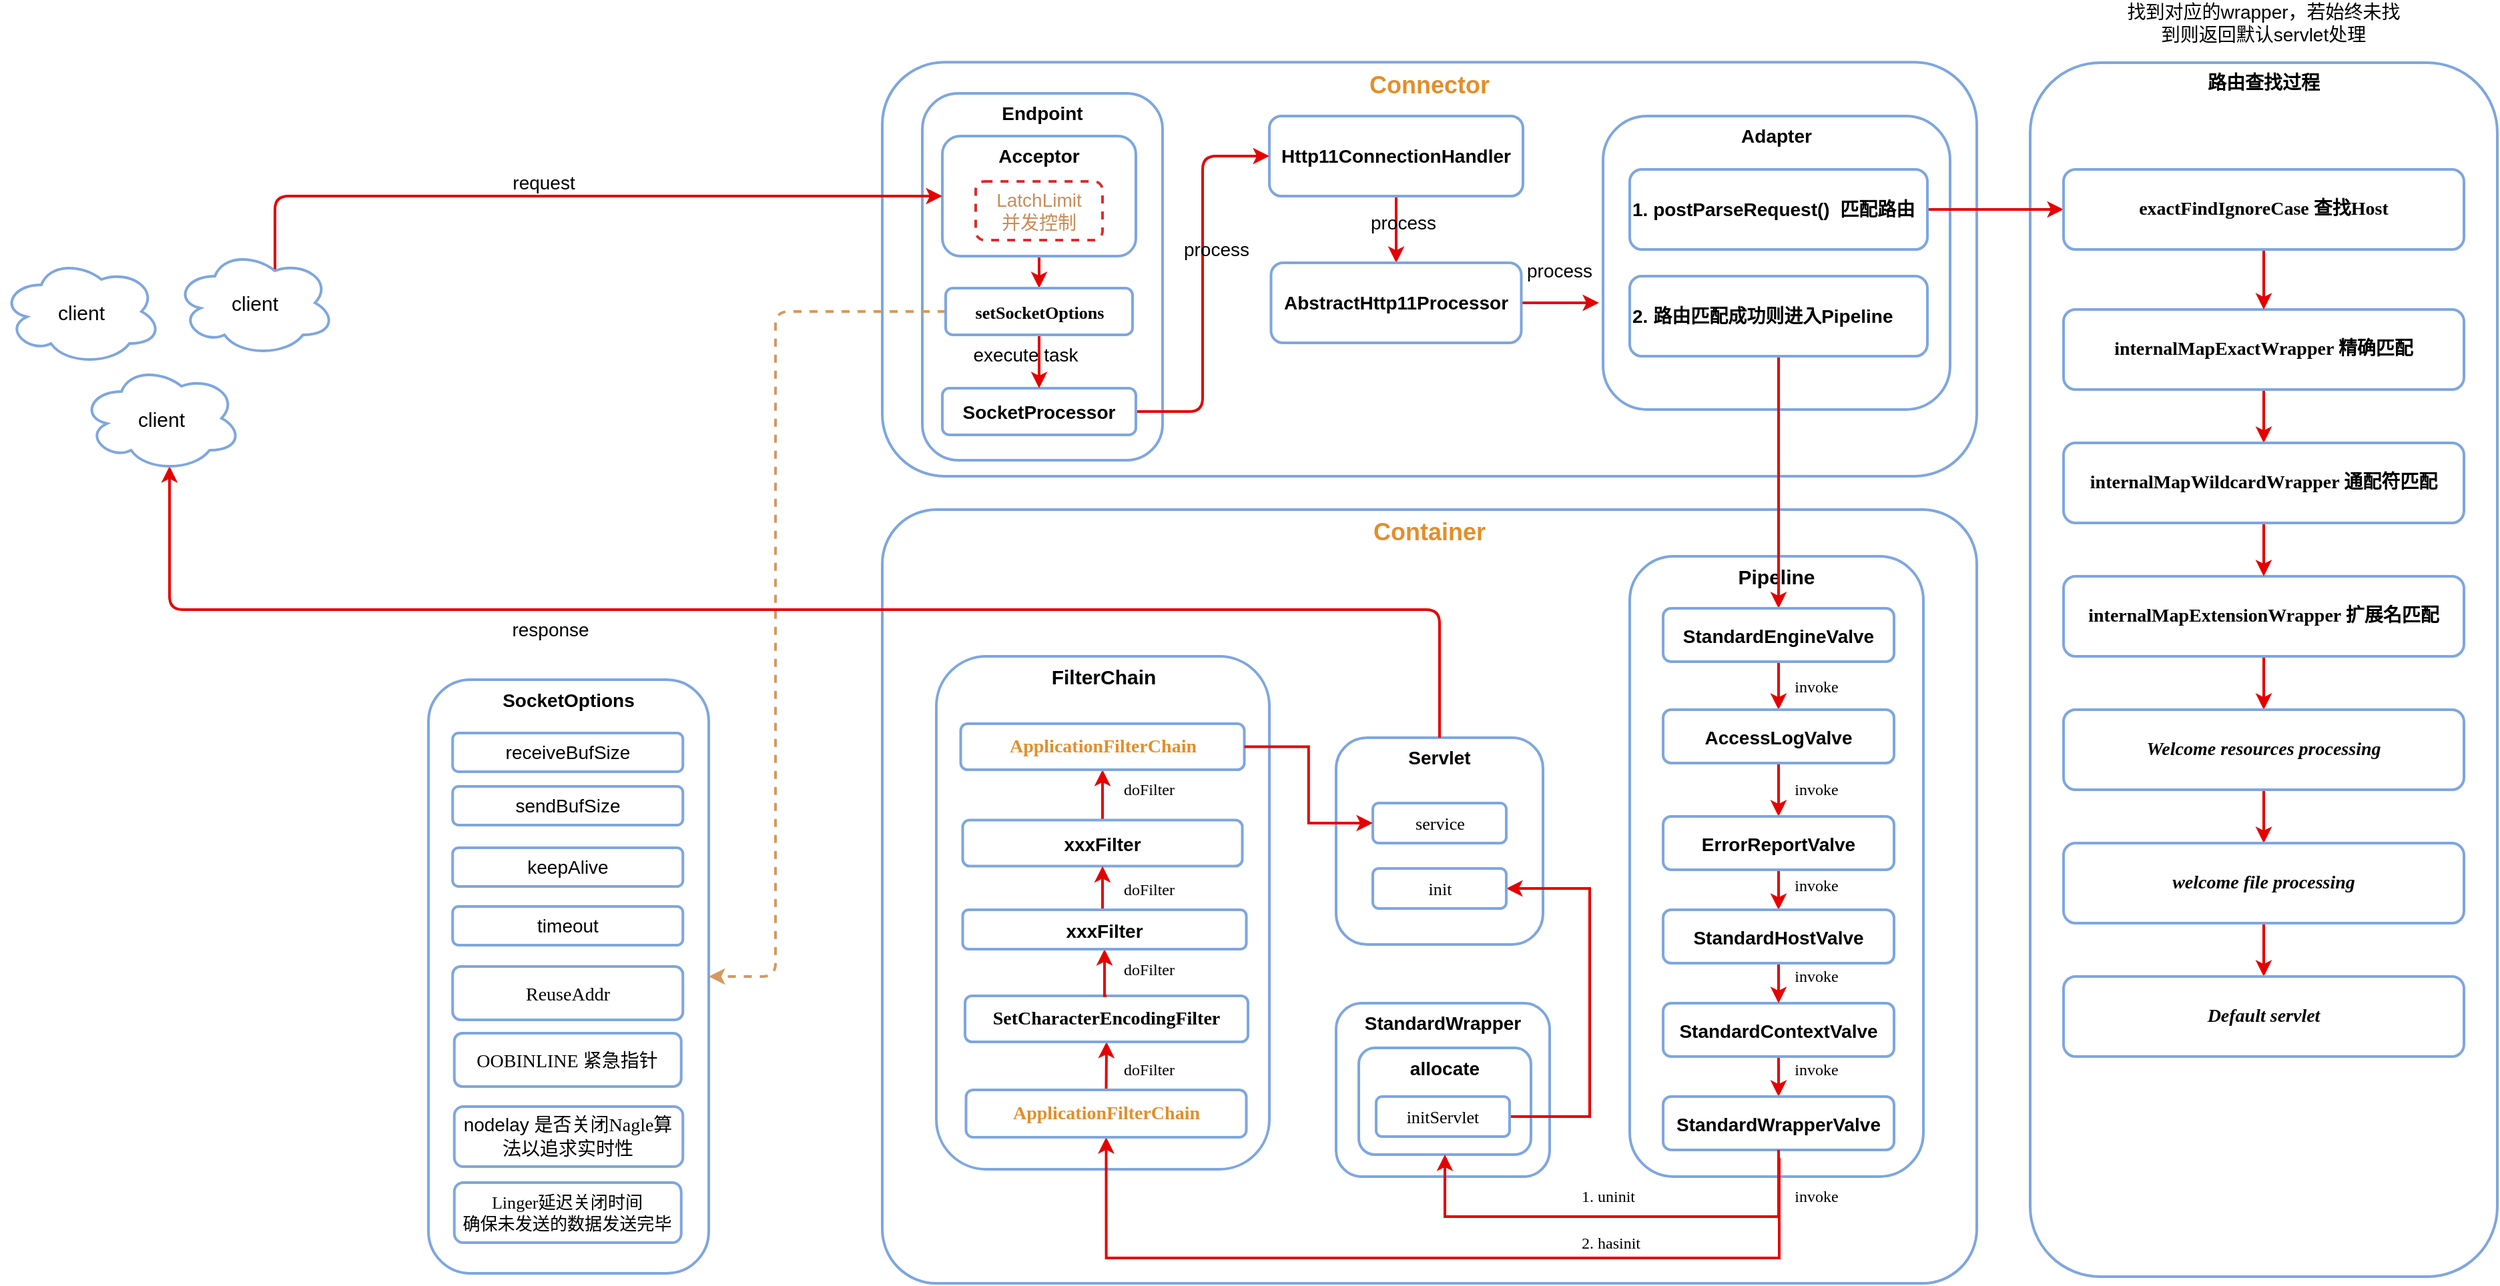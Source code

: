 <mxfile version="12.4.2" type="device" pages="1"><diagram id="N-flqd6zAsgR04MIKP5T" name="第 1 页"><mxGraphModel dx="2500" dy="967" grid="1" gridSize="10" guides="1" tooltips="1" connect="1" arrows="1" fold="1" page="1" pageScale="1" pageWidth="827" pageHeight="1169" math="0" shadow="0"><root><mxCell id="0"/><mxCell id="1" parent="0"/><mxCell id="amxY_VvmBLjutgW5X-v_-14" value="SocketOptions" style="rounded=1;whiteSpace=wrap;html=1;labelBackgroundColor=none;strokeColor=#7EA6E0;strokeWidth=2;fontSize=14;fontColor=#000000;fontStyle=1;verticalAlign=top;" vertex="1" parent="1"><mxGeometry x="-170" y="542.5" width="210" height="445" as="geometry"/></mxCell><mxCell id="iM2Z4wArbG5dAQqJh2Nb-73" value="Container" style="rounded=1;whiteSpace=wrap;html=1;labelBackgroundColor=none;strokeColor=#7EA6E0;strokeWidth=2;fillColor=#FFFFFF;fontSize=18;fontColor=#E38E2B;align=center;fontStyle=1;verticalAlign=top;arcSize=7;" parent="1" vertex="1"><mxGeometry x="170" y="415" width="820" height="580" as="geometry"/></mxCell><mxCell id="iM2Z4wArbG5dAQqJh2Nb-42" value="FilterChain" style="rounded=1;whiteSpace=wrap;html=1;glass=0;comic=0;strokeColor=#7EA6E0;strokeWidth=2;fontSize=15;align=center;fontStyle=1;verticalAlign=top;" parent="1" vertex="1"><mxGeometry x="210.5" y="525" width="249.5" height="384.5" as="geometry"/></mxCell><mxCell id="iM2Z4wArbG5dAQqJh2Nb-32" value="路由查找过程" style="rounded=1;whiteSpace=wrap;html=1;labelBackgroundColor=#FFFFFF;strokeColor=#7EA6E0;strokeWidth=2;fillColor=#FFFFFF;fontSize=14;fontColor=#000000;align=center;fontStyle=1;verticalAlign=top;" parent="1" vertex="1"><mxGeometry x="1030" y="80" width="350" height="910" as="geometry"/></mxCell><mxCell id="iM2Z4wArbG5dAQqJh2Nb-10" value="Pipeline" style="rounded=1;whiteSpace=wrap;html=1;glass=0;comic=0;strokeColor=#7EA6E0;strokeWidth=2;fontSize=15;align=center;fontStyle=1;verticalAlign=top;" parent="1" vertex="1"><mxGeometry x="730" y="450" width="220" height="465" as="geometry"/></mxCell><mxCell id="iM2Z4wArbG5dAQqJh2Nb-5" value="Connector" style="rounded=1;whiteSpace=wrap;html=1;fontStyle=1;align=center;verticalAlign=top;fontSize=18;strokeColor=#7EA6E0;strokeWidth=2;fontColor=#E38E2B;" parent="1" vertex="1"><mxGeometry x="170" y="79.63" width="820" height="310.37" as="geometry"/></mxCell><mxCell id="OENYirowQ8sD632CqK-a-1" value="Endpoint" style="rounded=1;whiteSpace=wrap;html=1;align=center;verticalAlign=top;fontStyle=1;fontSize=14;strokeColor=#7EA6E0;strokeWidth=2;" parent="1" vertex="1"><mxGeometry x="200" y="103" width="180" height="275" as="geometry"/></mxCell><mxCell id="amxY_VvmBLjutgW5X-v_-10" style="edgeStyle=orthogonalEdgeStyle;orthogonalLoop=1;jettySize=auto;html=1;exitX=0.5;exitY=1;exitDx=0;exitDy=0;entryX=0.5;entryY=0;entryDx=0;entryDy=0;strokeColor=#E60000;strokeWidth=2;fillColor=#cdeb8b;fontSize=14;fontColor=#000000;" edge="1" parent="1" source="OENYirowQ8sD632CqK-a-2" target="amxY_VvmBLjutgW5X-v_-9"><mxGeometry relative="1" as="geometry"/></mxCell><mxCell id="OENYirowQ8sD632CqK-a-2" value="Acceptor" style="rounded=1;whiteSpace=wrap;html=1;fontSize=14;align=center;verticalAlign=top;fontStyle=1;strokeColor=#7EA6E0;strokeWidth=2;" parent="1" vertex="1"><mxGeometry x="215" y="135" width="145" height="90" as="geometry"/></mxCell><mxCell id="OENYirowQ8sD632CqK-a-9" style="edgeStyle=orthogonalEdgeStyle;rounded=0;orthogonalLoop=1;jettySize=auto;html=1;exitX=0.5;exitY=1;exitDx=0;exitDy=0;fontSize=14;strokeColor=#E60000;strokeWidth=2;" parent="1" source="OENYirowQ8sD632CqK-a-3" target="OENYirowQ8sD632CqK-a-8" edge="1"><mxGeometry relative="1" as="geometry"/></mxCell><mxCell id="OENYirowQ8sD632CqK-a-3" value="Http11ConnectionHandler" style="rounded=1;whiteSpace=wrap;html=1;fontSize=14;align=center;strokeColor=#7EA6E0;strokeWidth=2;fontStyle=1" parent="1" vertex="1"><mxGeometry x="460" y="120" width="190" height="60" as="geometry"/></mxCell><mxCell id="amxY_VvmBLjutgW5X-v_-7" style="edgeStyle=orthogonalEdgeStyle;orthogonalLoop=1;jettySize=auto;html=1;exitX=1;exitY=0.5;exitDx=0;exitDy=0;entryX=0;entryY=0.5;entryDx=0;entryDy=0;strokeColor=#E60000;strokeWidth=2;fillColor=#cdeb8b;fontSize=15;" edge="1" parent="1" source="OENYirowQ8sD632CqK-a-4" target="OENYirowQ8sD632CqK-a-3"><mxGeometry relative="1" as="geometry"/></mxCell><mxCell id="OENYirowQ8sD632CqK-a-4" value="SocketProcessor" style="rounded=1;whiteSpace=wrap;html=1;fontSize=14;align=center;verticalAlign=middle;fontStyle=1;strokeColor=#7EA6E0;strokeWidth=2;" parent="1" vertex="1"><mxGeometry x="215" y="324" width="145" height="35" as="geometry"/></mxCell><mxCell id="iM2Z4wArbG5dAQqJh2Nb-4" style="edgeStyle=orthogonalEdgeStyle;rounded=0;orthogonalLoop=1;jettySize=auto;html=1;exitX=1;exitY=0.5;exitDx=0;exitDy=0;strokeColor=#E60000;strokeWidth=2;" parent="1" source="OENYirowQ8sD632CqK-a-8" edge="1"><mxGeometry relative="1" as="geometry"><mxPoint x="707" y="260" as="targetPoint"/><Array as="points"><mxPoint x="707" y="260"/></Array></mxGeometry></mxCell><mxCell id="OENYirowQ8sD632CqK-a-8" value="AbstractHttp11Processor" style="rounded=1;whiteSpace=wrap;html=1;fillColor=#FFFFFF;fontSize=14;align=center;strokeColor=#7EA6E0;strokeWidth=2;fontStyle=1" parent="1" vertex="1"><mxGeometry x="461.25" y="230" width="187.5" height="60" as="geometry"/></mxCell><mxCell id="OENYirowQ8sD632CqK-a-10" value="Adapter" style="rounded=1;whiteSpace=wrap;html=1;fillColor=#FFFFFF;fontSize=14;align=center;verticalAlign=top;fontStyle=1;glass=0;comic=0;strokeColor=#7EA6E0;strokeWidth=2;" parent="1" vertex="1"><mxGeometry x="710" y="120" width="260" height="220" as="geometry"/></mxCell><mxCell id="iM2Z4wArbG5dAQqJh2Nb-76" style="edgeStyle=orthogonalEdgeStyle;rounded=0;orthogonalLoop=1;jettySize=auto;html=1;exitX=1;exitY=0.5;exitDx=0;exitDy=0;entryX=0;entryY=0.5;entryDx=0;entryDy=0;strokeColor=#E60000;strokeWidth=2;fontSize=18;fontColor=#E38E2B;" parent="1" source="OENYirowQ8sD632CqK-a-12" target="iM2Z4wArbG5dAQqJh2Nb-74" edge="1"><mxGeometry relative="1" as="geometry"/></mxCell><mxCell id="OENYirowQ8sD632CqK-a-12" value="1.&amp;nbsp;postParseRequest()&amp;nbsp; 匹配路由" style="rounded=1;whiteSpace=wrap;html=1;fillColor=#FFFFFF;fontSize=14;align=left;strokeColor=#7EA6E0;strokeWidth=2;fontStyle=1" parent="1" vertex="1"><mxGeometry x="730" y="160" width="223" height="60" as="geometry"/></mxCell><mxCell id="iM2Z4wArbG5dAQqJh2Nb-24" style="edgeStyle=orthogonalEdgeStyle;rounded=0;orthogonalLoop=1;jettySize=auto;html=1;exitX=0.5;exitY=1;exitDx=0;exitDy=0;entryX=0.5;entryY=0;entryDx=0;entryDy=0;strokeColor=#E60000;strokeWidth=2;fontSize=15;fontColor=#000000;" parent="1" source="OENYirowQ8sD632CqK-a-13" target="iM2Z4wArbG5dAQqJh2Nb-11" edge="1"><mxGeometry relative="1" as="geometry"/></mxCell><mxCell id="OENYirowQ8sD632CqK-a-13" value="2. 路由匹配成功则进入Pipeline" style="rounded=1;whiteSpace=wrap;html=1;fillColor=#FFFFFF;fontSize=14;align=left;strokeColor=#7EA6E0;strokeWidth=2;fontStyle=1" parent="1" vertex="1"><mxGeometry x="730" y="240" width="223" height="60" as="geometry"/></mxCell><mxCell id="OENYirowQ8sD632CqK-a-15" value="process" style="text;html=1;align=center;verticalAlign=middle;resizable=0;points=[];autosize=1;fontSize=14;strokeColor=none;" parent="1" vertex="1"><mxGeometry x="390" y="210" width="60" height="20" as="geometry"/></mxCell><mxCell id="OENYirowQ8sD632CqK-a-16" value="process" style="text;html=1;align=center;verticalAlign=middle;resizable=0;points=[];autosize=1;fontSize=14;strokeColor=none;" parent="1" vertex="1"><mxGeometry x="530" y="190" width="60" height="20" as="geometry"/></mxCell><mxCell id="OENYirowQ8sD632CqK-a-17" value="process" style="text;html=1;fontSize=14;strokeColor=none;" parent="1" vertex="1"><mxGeometry x="651" y="221" width="70" height="30" as="geometry"/></mxCell><mxCell id="iM2Z4wArbG5dAQqJh2Nb-6" value="" style="endArrow=classic;html=1;fontSize=15;entryX=0;entryY=0.5;entryDx=0;entryDy=0;strokeColor=#E60000;strokeWidth=2;fillColor=#cdeb8b;exitX=0.625;exitY=0.2;exitDx=0;exitDy=0;exitPerimeter=0;edgeStyle=orthogonalEdgeStyle;" parent="1" target="OENYirowQ8sD632CqK-a-2" edge="1" source="amxY_VvmBLjutgW5X-v_-43"><mxGeometry width="50" height="50" relative="1" as="geometry"><mxPoint x="50" y="180" as="sourcePoint"/><mxPoint x="110" y="180" as="targetPoint"/><Array as="points"><mxPoint x="-285" y="180"/></Array></mxGeometry></mxCell><mxCell id="iM2Z4wArbG5dAQqJh2Nb-7" value="request" style="text;html=1;align=center;verticalAlign=middle;resizable=0;points=[];autosize=1;fontSize=14;strokeColor=none;" parent="1" vertex="1"><mxGeometry x="-114.5" y="160" width="60" height="20" as="geometry"/></mxCell><mxCell id="iM2Z4wArbG5dAQqJh2Nb-18" style="edgeStyle=orthogonalEdgeStyle;rounded=0;orthogonalLoop=1;jettySize=auto;html=1;exitX=0.5;exitY=1;exitDx=0;exitDy=0;entryX=0.5;entryY=0;entryDx=0;entryDy=0;strokeColor=#E60000;strokeWidth=2;fontSize=15;fontColor=#000000;" parent="1" source="iM2Z4wArbG5dAQqJh2Nb-11" target="iM2Z4wArbG5dAQqJh2Nb-12" edge="1"><mxGeometry relative="1" as="geometry"/></mxCell><mxCell id="iM2Z4wArbG5dAQqJh2Nb-11" value="&lt;span style=&quot;font-size: 14px; font-weight: 700; text-align: left; white-space: normal;&quot;&gt;StandardEngineValve&lt;/span&gt;" style="rounded=1;whiteSpace=wrap;html=1;glass=0;comic=0;strokeColor=#7EA6E0;strokeWidth=2;fontSize=15;align=center;labelBackgroundColor=#ffffff;fontColor=#000000;" parent="1" vertex="1"><mxGeometry x="755" y="489" width="173" height="40" as="geometry"/></mxCell><mxCell id="iM2Z4wArbG5dAQqJh2Nb-19" style="edgeStyle=orthogonalEdgeStyle;rounded=0;orthogonalLoop=1;jettySize=auto;html=1;exitX=0.5;exitY=1;exitDx=0;exitDy=0;entryX=0.5;entryY=0;entryDx=0;entryDy=0;strokeColor=#E60000;strokeWidth=2;fontSize=15;fontColor=#000000;" parent="1" source="iM2Z4wArbG5dAQqJh2Nb-12" target="iM2Z4wArbG5dAQqJh2Nb-15" edge="1"><mxGeometry relative="1" as="geometry"/></mxCell><mxCell id="iM2Z4wArbG5dAQqJh2Nb-12" value="&lt;span style=&quot;font-size: 14px; font-weight: 700; text-align: left;&quot;&gt;AccessLogValve&lt;/span&gt;" style="rounded=1;whiteSpace=wrap;html=1;glass=0;comic=0;strokeColor=#7EA6E0;strokeWidth=2;fontSize=15;align=center;labelBackgroundColor=#FFFFFF;" parent="1" vertex="1"><mxGeometry x="755" y="565" width="173" height="40" as="geometry"/></mxCell><mxCell id="iM2Z4wArbG5dAQqJh2Nb-22" style="edgeStyle=orthogonalEdgeStyle;rounded=0;orthogonalLoop=1;jettySize=auto;html=1;exitX=0.5;exitY=1;exitDx=0;exitDy=0;entryX=0.5;entryY=0;entryDx=0;entryDy=0;strokeColor=#E60000;strokeWidth=2;fontSize=15;fontColor=#000000;" parent="1" source="iM2Z4wArbG5dAQqJh2Nb-13" target="iM2Z4wArbG5dAQqJh2Nb-14" edge="1"><mxGeometry relative="1" as="geometry"/></mxCell><mxCell id="iM2Z4wArbG5dAQqJh2Nb-13" value="&lt;span style=&quot;font-size: 14px ; font-weight: 700 ; text-align: left ; white-space: normal&quot;&gt;StandardContextValve&lt;/span&gt;" style="rounded=1;whiteSpace=wrap;html=1;glass=0;comic=0;strokeColor=#7EA6E0;strokeWidth=2;fontSize=15;align=center;labelBackgroundColor=#ffffff;" parent="1" vertex="1"><mxGeometry x="755" y="785" width="173" height="40" as="geometry"/></mxCell><mxCell id="amxY_VvmBLjutgW5X-v_-44" style="edgeStyle=orthogonalEdgeStyle;rounded=0;orthogonalLoop=1;jettySize=auto;html=1;exitX=0.5;exitY=1;exitDx=0;exitDy=0;entryX=0.5;entryY=1;entryDx=0;entryDy=0;strokeColor=#E60000;strokeWidth=2;fontSize=15;" edge="1" parent="1" target="iM2Z4wArbG5dAQqJh2Nb-49"><mxGeometry relative="1" as="geometry"><mxPoint x="842" y="901" as="sourcePoint"/><mxPoint x="338" y="892" as="targetPoint"/><Array as="points"><mxPoint x="842" y="976"/><mxPoint x="338" y="976"/></Array></mxGeometry></mxCell><mxCell id="iM2Z4wArbG5dAQqJh2Nb-14" value="&lt;span style=&quot;font-size: 14px ; font-weight: 700 ; text-align: left ; white-space: normal&quot;&gt;StandardWrapperValve&lt;/span&gt;" style="rounded=1;whiteSpace=wrap;html=1;glass=0;comic=0;strokeColor=#7EA6E0;strokeWidth=2;fontSize=15;align=center;labelBackgroundColor=#ffffff;" parent="1" vertex="1"><mxGeometry x="755" y="855" width="173" height="40" as="geometry"/></mxCell><mxCell id="iM2Z4wArbG5dAQqJh2Nb-20" style="edgeStyle=orthogonalEdgeStyle;rounded=0;orthogonalLoop=1;jettySize=auto;html=1;exitX=0.5;exitY=1;exitDx=0;exitDy=0;entryX=0.5;entryY=0;entryDx=0;entryDy=0;strokeColor=#E60000;strokeWidth=2;fontSize=15;fontColor=#000000;" parent="1" source="iM2Z4wArbG5dAQqJh2Nb-15" target="iM2Z4wArbG5dAQqJh2Nb-16" edge="1"><mxGeometry relative="1" as="geometry"/></mxCell><mxCell id="iM2Z4wArbG5dAQqJh2Nb-15" value="&lt;span style=&quot;font-size: 14px; font-weight: 700; text-align: left;&quot;&gt;ErrorReportValve&lt;/span&gt;" style="rounded=1;whiteSpace=wrap;html=1;glass=0;comic=0;strokeColor=#7EA6E0;strokeWidth=2;fontSize=15;align=center;labelBackgroundColor=#FFFFFF;" parent="1" vertex="1"><mxGeometry x="755" y="645" width="173" height="40" as="geometry"/></mxCell><mxCell id="iM2Z4wArbG5dAQqJh2Nb-21" style="edgeStyle=orthogonalEdgeStyle;rounded=0;orthogonalLoop=1;jettySize=auto;html=1;exitX=0.5;exitY=1;exitDx=0;exitDy=0;entryX=0.5;entryY=0;entryDx=0;entryDy=0;strokeColor=#E60000;strokeWidth=2;fontSize=15;fontColor=#000000;" parent="1" source="iM2Z4wArbG5dAQqJh2Nb-16" target="iM2Z4wArbG5dAQqJh2Nb-13" edge="1"><mxGeometry relative="1" as="geometry"/></mxCell><mxCell id="iM2Z4wArbG5dAQqJh2Nb-16" value="&lt;span style=&quot;font-size: 14px; font-weight: 700; text-align: left;&quot;&gt;StandardHostValve&lt;/span&gt;" style="rounded=1;whiteSpace=wrap;html=1;glass=0;comic=0;strokeColor=#7EA6E0;strokeWidth=2;fontSize=15;align=center;labelBackgroundColor=#FFFFFF;" parent="1" vertex="1"><mxGeometry x="755" y="715" width="173" height="40" as="geometry"/></mxCell><mxCell id="iM2Z4wArbG5dAQqJh2Nb-33" style="edgeStyle=orthogonalEdgeStyle;rounded=0;orthogonalLoop=1;jettySize=auto;html=1;exitX=0.5;exitY=1;exitDx=0;exitDy=0;entryX=0.5;entryY=0;entryDx=0;entryDy=0;strokeColor=#E60000;strokeWidth=2;fontSize=14;fontColor=#000000;" parent="1" source="iM2Z4wArbG5dAQqJh2Nb-26" target="iM2Z4wArbG5dAQqJh2Nb-28" edge="1"><mxGeometry relative="1" as="geometry"/></mxCell><mxCell id="iM2Z4wArbG5dAQqJh2Nb-26" value="&lt;pre style=&quot;font-family: &amp;#34;consolas&amp;#34; ; font-size: 14px&quot;&gt;&lt;span style=&quot;font-size: 14px&quot;&gt;internalMapExactWrapper &lt;/span&gt;精确匹配&lt;/pre&gt;" style="rounded=1;whiteSpace=wrap;html=1;glass=0;comic=0;labelBackgroundColor=#FFFFFF;strokeColor=#7EA6E0;strokeWidth=2;fontSize=14;fontColor=#000000;align=center;fontStyle=1" parent="1" vertex="1"><mxGeometry x="1055" y="265" width="300" height="60" as="geometry"/></mxCell><mxCell id="iM2Z4wArbG5dAQqJh2Nb-36" style="edgeStyle=orthogonalEdgeStyle;rounded=0;orthogonalLoop=1;jettySize=auto;html=1;exitX=0.5;exitY=1;exitDx=0;exitDy=0;entryX=0.5;entryY=0;entryDx=0;entryDy=0;strokeColor=#E60000;strokeWidth=2;fontSize=14;fontColor=#000000;" parent="1" source="iM2Z4wArbG5dAQqJh2Nb-27" target="iM2Z4wArbG5dAQqJh2Nb-29" edge="1"><mxGeometry relative="1" as="geometry"/></mxCell><mxCell id="iM2Z4wArbG5dAQqJh2Nb-27" value="&lt;pre style=&quot;font-family: &amp;quot;consolas&amp;quot; ; font-size: 14px&quot;&gt;&lt;pre style=&quot;font-family: &amp;quot;consolas&amp;quot; ; font-size: 14px&quot;&gt;&lt;span style=&quot;font-size: 14px&quot;&gt;internalMapExtensionWrapper 扩展名匹配&lt;/span&gt;&lt;/pre&gt;&lt;/pre&gt;" style="rounded=1;whiteSpace=wrap;html=1;glass=0;comic=0;labelBackgroundColor=#FFFFFF;strokeColor=#7EA6E0;strokeWidth=2;fontSize=14;fontColor=#000000;align=center;fontStyle=1" parent="1" vertex="1"><mxGeometry x="1055" y="465" width="300" height="60" as="geometry"/></mxCell><mxCell id="iM2Z4wArbG5dAQqJh2Nb-35" style="edgeStyle=orthogonalEdgeStyle;rounded=0;orthogonalLoop=1;jettySize=auto;html=1;exitX=0.5;exitY=1;exitDx=0;exitDy=0;entryX=0.5;entryY=0;entryDx=0;entryDy=0;strokeColor=#E60000;strokeWidth=2;fontSize=14;fontColor=#000000;" parent="1" source="iM2Z4wArbG5dAQqJh2Nb-28" target="iM2Z4wArbG5dAQqJh2Nb-27" edge="1"><mxGeometry relative="1" as="geometry"/></mxCell><mxCell id="iM2Z4wArbG5dAQqJh2Nb-28" value="&lt;pre style=&quot;font-family: &amp;#34;consolas&amp;#34; ; font-size: 14px&quot;&gt;&lt;pre style=&quot;font-family: &amp;#34;consolas&amp;#34; ; font-size: 14px&quot;&gt;&lt;span style=&quot;font-size: 14px&quot;&gt;internalMapWildcardWrapper 通配符匹配&lt;/span&gt;&lt;/pre&gt;&lt;/pre&gt;" style="rounded=1;whiteSpace=wrap;html=1;glass=0;comic=0;labelBackgroundColor=#FFFFFF;strokeColor=#7EA6E0;strokeWidth=2;fontSize=14;fontColor=#000000;align=center;fontStyle=1" parent="1" vertex="1"><mxGeometry x="1055" y="365" width="300" height="60" as="geometry"/></mxCell><mxCell id="iM2Z4wArbG5dAQqJh2Nb-38" style="edgeStyle=orthogonalEdgeStyle;rounded=0;orthogonalLoop=1;jettySize=auto;html=1;exitX=0.5;exitY=1;exitDx=0;exitDy=0;entryX=0.5;entryY=0;entryDx=0;entryDy=0;strokeColor=#E60000;strokeWidth=2;fontSize=14;fontColor=#000000;" parent="1" source="iM2Z4wArbG5dAQqJh2Nb-29" target="iM2Z4wArbG5dAQqJh2Nb-30" edge="1"><mxGeometry relative="1" as="geometry"/></mxCell><mxCell id="iM2Z4wArbG5dAQqJh2Nb-29" value="&lt;pre style=&quot;font-family: consolas; font-size: 14px;&quot;&gt;&lt;pre style=&quot;font-family: consolas; font-size: 14px;&quot;&gt;&lt;pre style=&quot;font-family: consolas; font-size: 14px;&quot;&gt;&lt;span style=&quot;font-style: italic; font-size: 14px;&quot;&gt;Welcome resources processing&lt;/span&gt;&lt;/pre&gt;&lt;/pre&gt;&lt;/pre&gt;" style="rounded=1;whiteSpace=wrap;html=1;glass=0;comic=0;labelBackgroundColor=#FFFFFF;strokeColor=#7EA6E0;strokeWidth=2;fontSize=14;fontColor=#000000;align=center;fontStyle=1" parent="1" vertex="1"><mxGeometry x="1055" y="565" width="300" height="60" as="geometry"/></mxCell><mxCell id="iM2Z4wArbG5dAQqJh2Nb-39" style="edgeStyle=orthogonalEdgeStyle;rounded=0;orthogonalLoop=1;jettySize=auto;html=1;exitX=0.5;exitY=1;exitDx=0;exitDy=0;entryX=0.5;entryY=0;entryDx=0;entryDy=0;strokeColor=#E60000;strokeWidth=2;fontSize=14;fontColor=#000000;" parent="1" source="iM2Z4wArbG5dAQqJh2Nb-30" target="iM2Z4wArbG5dAQqJh2Nb-31" edge="1"><mxGeometry relative="1" as="geometry"/></mxCell><mxCell id="iM2Z4wArbG5dAQqJh2Nb-30" value="&lt;pre style=&quot;font-family: consolas; font-size: 14px;&quot;&gt;&lt;pre style=&quot;font-family: consolas; font-size: 14px;&quot;&gt;&lt;pre style=&quot;font-family: consolas; font-size: 14px;&quot;&gt;&lt;span style=&quot;font-style: italic; font-size: 14px;&quot;&gt;welcome file processing&lt;/span&gt;&lt;/pre&gt;&lt;/pre&gt;&lt;/pre&gt;" style="rounded=1;whiteSpace=wrap;html=1;glass=0;comic=0;labelBackgroundColor=#FFFFFF;strokeColor=#7EA6E0;strokeWidth=2;fontSize=14;fontColor=#000000;align=center;fontStyle=1" parent="1" vertex="1"><mxGeometry x="1055" y="665" width="300" height="60" as="geometry"/></mxCell><mxCell id="iM2Z4wArbG5dAQqJh2Nb-31" value="&lt;pre style=&quot;font-family: consolas; font-size: 14px;&quot;&gt;&lt;pre style=&quot;font-family: consolas; font-size: 14px;&quot;&gt;&lt;pre style=&quot;font-family: consolas; font-size: 14px;&quot;&gt;&lt;pre style=&quot;font-family: consolas; font-size: 14px;&quot;&gt;&lt;span style=&quot;font-style: italic; font-size: 14px;&quot;&gt;Default servlet&lt;/span&gt;&lt;/pre&gt;&lt;/pre&gt;&lt;/pre&gt;&lt;/pre&gt;" style="rounded=1;whiteSpace=wrap;html=1;glass=0;comic=0;labelBackgroundColor=#FFFFFF;strokeColor=#7EA6E0;strokeWidth=2;fontSize=14;fontColor=#000000;align=center;fontStyle=1" parent="1" vertex="1"><mxGeometry x="1055" y="765" width="300" height="60" as="geometry"/></mxCell><mxCell id="iM2Z4wArbG5dAQqJh2Nb-41" value="找到对应的wrapper，若始终未找到则返回默认servlet处理" style="text;html=1;strokeColor=none;fillColor=none;align=center;verticalAlign=middle;whiteSpace=wrap;rounded=0;labelBackgroundColor=#FFFFFF;fontSize=14;fontColor=#000000;" parent="1" vertex="1"><mxGeometry x="1100" y="40" width="210" height="20" as="geometry"/></mxCell><mxCell id="iM2Z4wArbG5dAQqJh2Nb-43" style="edgeStyle=orthogonalEdgeStyle;rounded=0;orthogonalLoop=1;jettySize=auto;html=1;exitX=0.5;exitY=0;exitDx=0;exitDy=0;entryX=0.5;entryY=1;entryDx=0;entryDy=0;strokeColor=#E60000;strokeWidth=2;fontSize=15;fontColor=#000000;" parent="1" source="iM2Z4wArbG5dAQqJh2Nb-46" target="iM2Z4wArbG5dAQqJh2Nb-44" edge="1"><mxGeometry relative="1" as="geometry"/></mxCell><mxCell id="iM2Z4wArbG5dAQqJh2Nb-44" value="&lt;pre style=&quot;font-family: consolas; font-size: 14px;&quot;&gt;&lt;span style=&quot;font-size: 14px;&quot;&gt;ApplicationFilterChain&lt;/span&gt;&lt;/pre&gt;" style="rounded=1;whiteSpace=wrap;html=1;glass=0;comic=0;strokeColor=#7EA6E0;strokeWidth=2;fontSize=14;align=center;labelBackgroundColor=none;fontColor=#E38E2B;fontStyle=1" parent="1" vertex="1"><mxGeometry x="228.75" y="575.5" width="212.5" height="34.5" as="geometry"/></mxCell><mxCell id="iM2Z4wArbG5dAQqJh2Nb-46" value="&lt;span style=&quot;font-size: 14px ; font-weight: 700 ; text-align: left&quot;&gt;xxxFilter&lt;/span&gt;" style="rounded=1;whiteSpace=wrap;html=1;glass=0;comic=0;strokeColor=#7EA6E0;strokeWidth=2;fontSize=15;align=center;labelBackgroundColor=#FFFFFF;" parent="1" vertex="1"><mxGeometry x="230.25" y="647.75" width="209.5" height="34.5" as="geometry"/></mxCell><mxCell id="iM2Z4wArbG5dAQqJh2Nb-47" style="edgeStyle=orthogonalEdgeStyle;rounded=0;orthogonalLoop=1;jettySize=auto;html=1;exitX=0.5;exitY=0;exitDx=0;exitDy=0;entryX=0.5;entryY=1;entryDx=0;entryDy=0;strokeColor=#E60000;strokeWidth=2;fontSize=15;fontColor=#000000;" parent="1" source="iM2Z4wArbG5dAQqJh2Nb-49" target="iM2Z4wArbG5dAQqJh2Nb-48" edge="1"><mxGeometry relative="1" as="geometry"/></mxCell><mxCell id="iM2Z4wArbG5dAQqJh2Nb-48" value="&lt;pre style=&quot;font-family: consolas; font-size: 14px;&quot;&gt;&lt;span style=&quot;font-size: 14px;&quot;&gt;SetCharacterEncodingFilter&lt;/span&gt;&lt;/pre&gt;" style="rounded=1;whiteSpace=wrap;html=1;glass=0;comic=0;strokeColor=#7EA6E0;strokeWidth=2;fontSize=14;align=center;labelBackgroundColor=none;fontColor=#000000;fontStyle=1" parent="1" vertex="1"><mxGeometry x="232" y="779.5" width="212" height="34.5" as="geometry"/></mxCell><mxCell id="iM2Z4wArbG5dAQqJh2Nb-49" value="&lt;pre style=&quot;font-family: consolas; font-size: 14px;&quot;&gt;&lt;span style=&quot;font-size: 14px;&quot;&gt;ApplicationFilterChain&lt;/span&gt;&lt;/pre&gt;" style="rounded=1;whiteSpace=wrap;html=1;glass=0;comic=0;strokeColor=#7EA6E0;strokeWidth=2;fontSize=14;align=center;labelBackgroundColor=none;fontColor=#E38E2B;fontStyle=1" parent="1" vertex="1"><mxGeometry x="232.75" y="850" width="210" height="35.5" as="geometry"/></mxCell><mxCell id="iM2Z4wArbG5dAQqJh2Nb-52" style="edgeStyle=orthogonalEdgeStyle;rounded=0;orthogonalLoop=1;jettySize=auto;html=1;exitX=0.5;exitY=0;exitDx=0;exitDy=0;entryX=0.5;entryY=1;entryDx=0;entryDy=0;strokeColor=#E60000;strokeWidth=2;fontSize=15;fontColor=#000000;" parent="1" source="iM2Z4wArbG5dAQqJh2Nb-48" target="iM2Z4wArbG5dAQqJh2Nb-53" edge="1"><mxGeometry relative="1" as="geometry"/></mxCell><mxCell id="iM2Z4wArbG5dAQqJh2Nb-57" style="edgeStyle=orthogonalEdgeStyle;rounded=0;orthogonalLoop=1;jettySize=auto;html=1;exitX=0.5;exitY=0;exitDx=0;exitDy=0;entryX=0.5;entryY=1;entryDx=0;entryDy=0;strokeColor=#E60000;strokeWidth=2;fontSize=14;fontColor=#000000;" parent="1" source="iM2Z4wArbG5dAQqJh2Nb-53" target="iM2Z4wArbG5dAQqJh2Nb-46" edge="1"><mxGeometry relative="1" as="geometry"/></mxCell><mxCell id="iM2Z4wArbG5dAQqJh2Nb-53" value="&lt;span style=&quot;font-size: 14px ; font-weight: 700 ; text-align: left&quot;&gt;xxxFilter&lt;/span&gt;" style="rounded=1;whiteSpace=wrap;html=1;glass=0;comic=0;strokeColor=#7EA6E0;strokeWidth=2;fontSize=15;align=center;labelBackgroundColor=#FFFFFF;" parent="1" vertex="1"><mxGeometry x="230.25" y="715" width="212.5" height="29.5" as="geometry"/></mxCell><mxCell id="iM2Z4wArbG5dAQqJh2Nb-54" value="&lt;pre style=&quot;font-family: consolas; font-size: 9pt;&quot;&gt;&lt;span style=&quot;&quot;&gt;doFilter&lt;/span&gt;&lt;/pre&gt;" style="text;html=1;strokeColor=none;fillColor=none;align=center;verticalAlign=middle;whiteSpace=wrap;rounded=0;labelBackgroundColor=none;fontSize=14;fontColor=#000000;" parent="1" vertex="1"><mxGeometry x="350" y="750" width="40" height="20" as="geometry"/></mxCell><mxCell id="iM2Z4wArbG5dAQqJh2Nb-59" value="&lt;pre style=&quot;font-family: consolas; font-size: 9pt;&quot;&gt;&lt;span style=&quot;&quot;&gt;doFilter&lt;/span&gt;&lt;/pre&gt;" style="text;html=1;strokeColor=none;fillColor=none;align=center;verticalAlign=middle;whiteSpace=wrap;rounded=0;labelBackgroundColor=none;fontSize=14;fontColor=#000000;" parent="1" vertex="1"><mxGeometry x="350" y="825" width="40" height="20" as="geometry"/></mxCell><mxCell id="iM2Z4wArbG5dAQqJh2Nb-60" value="&lt;pre style=&quot;font-family: consolas; font-size: 9pt;&quot;&gt;&lt;span style=&quot;&quot;&gt;doFilter&lt;/span&gt;&lt;/pre&gt;" style="text;html=1;strokeColor=none;fillColor=none;align=center;verticalAlign=middle;whiteSpace=wrap;rounded=0;labelBackgroundColor=none;fontSize=14;fontColor=#000000;" parent="1" vertex="1"><mxGeometry x="349.5" y="690" width="40" height="20" as="geometry"/></mxCell><mxCell id="iM2Z4wArbG5dAQqJh2Nb-61" value="&lt;pre style=&quot;font-family: consolas; font-size: 9pt;&quot;&gt;&lt;span style=&quot;&quot;&gt;doFilter&lt;/span&gt;&lt;/pre&gt;" style="text;html=1;strokeColor=none;fillColor=none;align=center;verticalAlign=middle;whiteSpace=wrap;rounded=0;labelBackgroundColor=none;fontSize=14;fontColor=#000000;" parent="1" vertex="1"><mxGeometry x="349.5" y="615" width="40" height="20" as="geometry"/></mxCell><mxCell id="iM2Z4wArbG5dAQqJh2Nb-62" value="&lt;pre style=&quot;font-family: &amp;#34;consolas&amp;#34; ; font-size: 9pt&quot;&gt;&lt;span&gt;invoke&lt;/span&gt;&lt;/pre&gt;" style="text;html=1;strokeColor=none;fillColor=none;align=center;verticalAlign=middle;whiteSpace=wrap;rounded=0;labelBackgroundColor=none;fontSize=14;fontColor=#000000;" parent="1" vertex="1"><mxGeometry x="850" y="538" width="40" height="20" as="geometry"/></mxCell><mxCell id="iM2Z4wArbG5dAQqJh2Nb-63" value="&lt;pre style=&quot;font-family: &amp;#34;consolas&amp;#34; ; font-size: 9pt&quot;&gt;&lt;span&gt;invoke&lt;/span&gt;&lt;/pre&gt;" style="text;html=1;strokeColor=none;fillColor=none;align=center;verticalAlign=middle;whiteSpace=wrap;rounded=0;labelBackgroundColor=none;fontSize=14;fontColor=#000000;" parent="1" vertex="1"><mxGeometry x="850" y="615" width="40" height="20" as="geometry"/></mxCell><mxCell id="iM2Z4wArbG5dAQqJh2Nb-64" value="&lt;pre style=&quot;font-family: &amp;#34;consolas&amp;#34; ; font-size: 9pt&quot;&gt;&lt;span&gt;invoke&lt;/span&gt;&lt;/pre&gt;" style="text;html=1;strokeColor=none;fillColor=none;align=center;verticalAlign=middle;whiteSpace=wrap;rounded=0;labelBackgroundColor=none;fontSize=14;fontColor=#000000;" parent="1" vertex="1"><mxGeometry x="850" y="687" width="40" height="20" as="geometry"/></mxCell><mxCell id="iM2Z4wArbG5dAQqJh2Nb-65" value="&lt;pre style=&quot;font-family: &amp;#34;consolas&amp;#34; ; font-size: 9pt&quot;&gt;&lt;span&gt;invoke&lt;/span&gt;&lt;/pre&gt;" style="text;html=1;strokeColor=none;fillColor=none;align=center;verticalAlign=middle;whiteSpace=wrap;rounded=0;labelBackgroundColor=none;fontSize=14;fontColor=#000000;" parent="1" vertex="1"><mxGeometry x="850" y="755" width="40" height="20" as="geometry"/></mxCell><mxCell id="iM2Z4wArbG5dAQqJh2Nb-66" value="&lt;pre style=&quot;font-family: &amp;#34;consolas&amp;#34; ; font-size: 9pt&quot;&gt;&lt;span&gt;invoke&lt;/span&gt;&lt;/pre&gt;" style="text;html=1;strokeColor=none;fillColor=none;align=center;verticalAlign=middle;whiteSpace=wrap;rounded=0;labelBackgroundColor=none;fontSize=14;fontColor=#000000;" parent="1" vertex="1"><mxGeometry x="850" y="825" width="40" height="20" as="geometry"/></mxCell><mxCell id="iM2Z4wArbG5dAQqJh2Nb-67" value="Servlet" style="rounded=1;whiteSpace=wrap;html=1;labelBackgroundColor=none;strokeColor=#7EA6E0;strokeWidth=2;fillColor=#FFFFFF;fontSize=14;fontColor=#000000;align=center;fontStyle=1;verticalAlign=top;" parent="1" vertex="1"><mxGeometry x="510" y="586" width="155" height="155" as="geometry"/></mxCell><mxCell id="iM2Z4wArbG5dAQqJh2Nb-71" value="response" style="text;html=1;align=center;verticalAlign=middle;resizable=0;points=[];autosize=1;fontSize=14;strokeColor=none;" parent="1" vertex="1"><mxGeometry x="-114.5" y="494.5" width="70" height="20" as="geometry"/></mxCell><mxCell id="iM2Z4wArbG5dAQqJh2Nb-75" style="edgeStyle=orthogonalEdgeStyle;rounded=0;orthogonalLoop=1;jettySize=auto;html=1;exitX=0.5;exitY=1;exitDx=0;exitDy=0;entryX=0.5;entryY=0;entryDx=0;entryDy=0;strokeColor=#E60000;strokeWidth=2;fontSize=18;fontColor=#E38E2B;" parent="1" source="iM2Z4wArbG5dAQqJh2Nb-74" target="iM2Z4wArbG5dAQqJh2Nb-26" edge="1"><mxGeometry relative="1" as="geometry"/></mxCell><mxCell id="iM2Z4wArbG5dAQqJh2Nb-74" value="&lt;pre style=&quot;font-family: &amp;#34;consolas&amp;#34; ; font-size: 14px&quot;&gt;exactFindIgnoreCase&lt;span style=&quot;font-size: 14px&quot;&gt; 查找Host&lt;/span&gt;&lt;/pre&gt;" style="rounded=1;whiteSpace=wrap;html=1;glass=0;comic=0;labelBackgroundColor=#FFFFFF;strokeColor=#7EA6E0;strokeWidth=2;fontSize=14;fontColor=#000000;align=center;fontStyle=1" parent="1" vertex="1"><mxGeometry x="1055" y="160" width="300" height="60" as="geometry"/></mxCell><mxCell id="iM2Z4wArbG5dAQqJh2Nb-8" value="execute task" style="text;html=1;align=center;verticalAlign=middle;resizable=0;points=[];autosize=1;fontSize=14;strokeColor=none;" parent="1" vertex="1"><mxGeometry x="232" y="289" width="90" height="20" as="geometry"/></mxCell><mxCell id="amxY_VvmBLjutgW5X-v_-2" value="LatchLimit&lt;br&gt;并发控制" style="rounded=1;whiteSpace=wrap;html=1;fontSize=14;align=center;verticalAlign=middle;fontStyle=0;strokeColor=#DB2C2C;strokeWidth=2;dashed=1;fontColor=#C78D57;" vertex="1" parent="1"><mxGeometry x="240" y="169" width="95" height="44" as="geometry"/></mxCell><mxCell id="amxY_VvmBLjutgW5X-v_-11" style="edgeStyle=orthogonalEdgeStyle;orthogonalLoop=1;jettySize=auto;html=1;exitX=0.5;exitY=1;exitDx=0;exitDy=0;entryX=0.5;entryY=0;entryDx=0;entryDy=0;strokeColor=#E60000;strokeWidth=2;fillColor=#cdeb8b;fontSize=14;fontColor=#000000;" edge="1" parent="1" source="amxY_VvmBLjutgW5X-v_-9" target="OENYirowQ8sD632CqK-a-4"><mxGeometry relative="1" as="geometry"/></mxCell><mxCell id="amxY_VvmBLjutgW5X-v_-12" style="edgeStyle=orthogonalEdgeStyle;orthogonalLoop=1;jettySize=auto;html=1;exitX=0;exitY=0.5;exitDx=0;exitDy=0;strokeColor=#D6985E;strokeWidth=2;fillColor=#cdeb8b;fontSize=14;fontColor=#000000;dashed=1;entryX=1;entryY=0.5;entryDx=0;entryDy=0;" edge="1" parent="1" source="amxY_VvmBLjutgW5X-v_-9" target="amxY_VvmBLjutgW5X-v_-14"><mxGeometry relative="1" as="geometry"><mxPoint x="40" y="860" as="targetPoint"/><Array as="points"><mxPoint x="90" y="267"/><mxPoint x="90" y="765"/></Array></mxGeometry></mxCell><mxCell id="amxY_VvmBLjutgW5X-v_-9" value="&lt;pre style=&quot;font-family: consolas; font-size: 9.8pt;&quot;&gt;&lt;span style=&quot;&quot;&gt;setSocketOptions&lt;/span&gt;&lt;/pre&gt;" style="rounded=1;whiteSpace=wrap;html=1;strokeColor=#7EA6E0;strokeWidth=2;fontSize=14;labelBackgroundColor=none;fontColor=#000000;fontStyle=1" vertex="1" parent="1"><mxGeometry x="217.5" y="249" width="140" height="35" as="geometry"/></mxCell><mxCell id="amxY_VvmBLjutgW5X-v_-13" value="receiveBufSize" style="rounded=1;whiteSpace=wrap;html=1;labelBackgroundColor=none;strokeColor=#7EA6E0;strokeWidth=2;fontSize=14;fontColor=#000000;" vertex="1" parent="1"><mxGeometry x="-151.88" y="582.5" width="172.5" height="29" as="geometry"/></mxCell><mxCell id="amxY_VvmBLjutgW5X-v_-15" value="sendBufSize" style="rounded=1;whiteSpace=wrap;html=1;labelBackgroundColor=none;strokeColor=#7EA6E0;strokeWidth=2;fontSize=14;fontColor=#000000;" vertex="1" parent="1"><mxGeometry x="-151.88" y="622.5" width="172.5" height="29" as="geometry"/></mxCell><mxCell id="amxY_VvmBLjutgW5X-v_-16" value="keepAlive" style="rounded=1;whiteSpace=wrap;html=1;labelBackgroundColor=none;strokeColor=#7EA6E0;strokeWidth=2;fontSize=14;fontColor=#000000;" vertex="1" parent="1"><mxGeometry x="-151.88" y="668.5" width="172.5" height="29" as="geometry"/></mxCell><mxCell id="amxY_VvmBLjutgW5X-v_-17" value="timeout" style="rounded=1;whiteSpace=wrap;html=1;labelBackgroundColor=none;strokeColor=#7EA6E0;strokeWidth=2;fontSize=14;fontColor=#000000;" vertex="1" parent="1"><mxGeometry x="-151.88" y="712.5" width="172.5" height="29" as="geometry"/></mxCell><mxCell id="amxY_VvmBLjutgW5X-v_-19" value="&lt;span style=&quot;box-sizing: border-box ; font-family: &amp;#34;times&amp;#34; ; text-align: left ; background-color: rgb(255 , 255 , 255) ; font-weight: normal&quot;&gt;OOBINLINE 紧急指针&lt;/span&gt;" style="rounded=1;whiteSpace=wrap;html=1;labelBackgroundColor=none;strokeColor=#7EA6E0;strokeWidth=2;fontSize=14;fontColor=#000000;fontStyle=1" vertex="1" parent="1"><mxGeometry x="-150.63" y="807.5" width="170" height="40" as="geometry"/></mxCell><mxCell id="amxY_VvmBLjutgW5X-v_-20" value="&lt;pre style=&quot;font-family: &amp;#34;consolas&amp;#34; ; font-size: 9.8pt&quot;&gt;&lt;span&gt;Linger延迟关闭时间&lt;br/&gt;确保未发送的数据发送完毕&lt;/span&gt;&lt;/pre&gt;" style="rounded=1;whiteSpace=wrap;html=1;labelBackgroundColor=none;strokeColor=#7EA6E0;strokeWidth=2;fontSize=14;fontColor=#000000;" vertex="1" parent="1"><mxGeometry x="-150.63" y="919.5" width="170" height="45" as="geometry"/></mxCell><mxCell id="amxY_VvmBLjutgW5X-v_-21" value="nodelay 是否关闭&lt;span style=&quot;font-family: &amp;#34;times&amp;#34; ; text-align: left ; background-color: rgb(255 , 255 , 255)&quot;&gt;Nagle算法以追求实时性&lt;/span&gt;" style="rounded=1;whiteSpace=wrap;html=1;labelBackgroundColor=none;strokeColor=#7EA6E0;strokeWidth=2;fontSize=14;fontColor=#000000;" vertex="1" parent="1"><mxGeometry x="-150.63" y="862.5" width="171.25" height="45" as="geometry"/></mxCell><mxCell id="amxY_VvmBLjutgW5X-v_-22" value="&lt;span style=&quot;box-sizing: border-box ; font-family: &amp;#34;times&amp;#34; ; text-align: left ; background-color: rgb(255 , 255 , 255)&quot;&gt;ReuseAddr&lt;/span&gt;" style="rounded=1;whiteSpace=wrap;html=1;labelBackgroundColor=none;strokeColor=#7EA6E0;strokeWidth=2;fontSize=14;fontColor=#000000;fontStyle=0" vertex="1" parent="1"><mxGeometry x="-151.88" y="757.5" width="172.5" height="40" as="geometry"/></mxCell><mxCell id="amxY_VvmBLjutgW5X-v_-24" value="StandardWrapper" style="rounded=1;whiteSpace=wrap;html=1;labelBackgroundColor=none;strokeColor=#7EA6E0;strokeWidth=2;fillColor=#FFFFFF;fontSize=14;fontColor=#000000;align=center;fontStyle=1;verticalAlign=top;" vertex="1" parent="1"><mxGeometry x="510" y="785" width="160" height="130" as="geometry"/></mxCell><mxCell id="amxY_VvmBLjutgW5X-v_-27" value="allocate" style="rounded=1;whiteSpace=wrap;html=1;labelBackgroundColor=none;strokeColor=#7EA6E0;strokeWidth=2;fillColor=#FFFFFF;fontSize=14;fontColor=#000000;align=center;fontStyle=1;verticalAlign=top;" vertex="1" parent="1"><mxGeometry x="527" y="818.5" width="129" height="80" as="geometry"/></mxCell><mxCell id="amxY_VvmBLjutgW5X-v_-32" style="edgeStyle=orthogonalEdgeStyle;rounded=0;orthogonalLoop=1;jettySize=auto;html=1;exitX=0;exitY=0.5;exitDx=0;exitDy=0;entryX=1;entryY=0.5;entryDx=0;entryDy=0;strokeColor=#E60000;strokeWidth=2;fontSize=15;" edge="1" parent="1" source="amxY_VvmBLjutgW5X-v_-26" target="amxY_VvmBLjutgW5X-v_-30"><mxGeometry relative="1" as="geometry"><Array as="points"><mxPoint x="700" y="870"/><mxPoint x="700" y="699"/></Array></mxGeometry></mxCell><mxCell id="amxY_VvmBLjutgW5X-v_-26" value="&lt;pre style=&quot;font-family: consolas; font-size: 9.8pt;&quot;&gt;&lt;span style=&quot;&quot;&gt;initServlet&lt;/span&gt;&lt;/pre&gt;" style="rounded=1;whiteSpace=wrap;html=1;labelBackgroundColor=none;strokeColor=#7EA6E0;strokeWidth=2;fontSize=14;fontColor=#000000;" vertex="1" parent="1"><mxGeometry x="540" y="855" width="100" height="30" as="geometry"/></mxCell><mxCell id="amxY_VvmBLjutgW5X-v_-29" style="edgeStyle=orthogonalEdgeStyle;rounded=0;orthogonalLoop=1;jettySize=auto;html=1;exitX=0.5;exitY=1;exitDx=0;exitDy=0;strokeColor=#E60000;strokeWidth=2;fontSize=15;entryX=0.5;entryY=1;entryDx=0;entryDy=0;" edge="1" parent="1" source="iM2Z4wArbG5dAQqJh2Nb-14" target="amxY_VvmBLjutgW5X-v_-27"><mxGeometry relative="1" as="geometry"><mxPoint x="656" y="875" as="targetPoint"/><Array as="points"><mxPoint x="842" y="945"/><mxPoint x="592" y="945"/></Array></mxGeometry></mxCell><mxCell id="amxY_VvmBLjutgW5X-v_-30" value="&lt;pre style=&quot;font-family: &amp;#34;consolas&amp;#34; ; font-size: 9.8pt&quot;&gt;&lt;span&gt;init&lt;/span&gt;&lt;/pre&gt;" style="rounded=1;whiteSpace=wrap;html=1;labelBackgroundColor=none;strokeColor=#7EA6E0;strokeWidth=2;fontSize=14;fontColor=#000000;" vertex="1" parent="1"><mxGeometry x="537.5" y="684" width="100" height="30" as="geometry"/></mxCell><mxCell id="amxY_VvmBLjutgW5X-v_-31" value="&lt;pre style=&quot;font-family: &amp;#34;consolas&amp;#34; ; font-size: 9.8pt&quot;&gt;&lt;span&gt;service&lt;/span&gt;&lt;/pre&gt;" style="rounded=1;whiteSpace=wrap;html=1;labelBackgroundColor=none;strokeColor=#7EA6E0;strokeWidth=2;fontSize=14;fontColor=#000000;" vertex="1" parent="1"><mxGeometry x="537.5" y="635" width="100" height="30" as="geometry"/></mxCell><mxCell id="amxY_VvmBLjutgW5X-v_-33" value="&lt;pre style=&quot;font-family: &amp;#34;consolas&amp;#34; ; font-size: 9pt&quot;&gt;&lt;span&gt;1. uninit&lt;/span&gt;&lt;/pre&gt;" style="text;html=1;strokeColor=none;fillColor=none;align=center;verticalAlign=middle;whiteSpace=wrap;rounded=0;labelBackgroundColor=none;fontSize=14;fontColor=#000000;" vertex="1" parent="1"><mxGeometry x="694" y="920" width="40" height="20" as="geometry"/></mxCell><mxCell id="amxY_VvmBLjutgW5X-v_-35" value="&lt;pre style=&quot;font-family: &amp;#34;consolas&amp;#34; ; font-size: 9pt&quot;&gt;&lt;span&gt;2. hasinit&lt;/span&gt;&lt;/pre&gt;" style="text;html=1;strokeColor=none;fillColor=none;align=center;verticalAlign=middle;whiteSpace=wrap;rounded=0;labelBackgroundColor=none;fontSize=14;fontColor=#000000;" vertex="1" parent="1"><mxGeometry x="696" y="955" width="40" height="20" as="geometry"/></mxCell><mxCell id="amxY_VvmBLjutgW5X-v_-37" style="edgeStyle=orthogonalEdgeStyle;rounded=0;orthogonalLoop=1;jettySize=auto;html=1;exitX=1;exitY=0.5;exitDx=0;exitDy=0;entryX=0;entryY=0.5;entryDx=0;entryDy=0;strokeColor=#E60000;strokeWidth=2;fontSize=15;" edge="1" parent="1" source="iM2Z4wArbG5dAQqJh2Nb-44" target="amxY_VvmBLjutgW5X-v_-31"><mxGeometry relative="1" as="geometry"/></mxCell><mxCell id="amxY_VvmBLjutgW5X-v_-42" value="" style="endArrow=classic;html=1;fontSize=15;entryX=0.55;entryY=0.95;entryDx=0;entryDy=0;strokeColor=#E60000;strokeWidth=2;fillColor=#cdeb8b;exitX=0.5;exitY=0;exitDx=0;exitDy=0;edgeStyle=orthogonalEdgeStyle;entryPerimeter=0;" edge="1" parent="1" source="iM2Z4wArbG5dAQqJh2Nb-67" target="amxY_VvmBLjutgW5X-v_-45"><mxGeometry width="50" height="50" relative="1" as="geometry"><mxPoint x="-95" y="465" as="sourcePoint"/><mxPoint x="-260" y="465" as="targetPoint"/><Array as="points"><mxPoint x="588" y="490"/><mxPoint x="-364" y="490"/></Array></mxGeometry></mxCell><mxCell id="amxY_VvmBLjutgW5X-v_-43" value="client" style="ellipse;shape=cloud;whiteSpace=wrap;html=1;rounded=1;labelBackgroundColor=none;strokeColor=#7EA6E0;strokeWidth=2;fontSize=15;fontColor=#000000;" vertex="1" parent="1"><mxGeometry x="-360" y="220" width="120" height="80" as="geometry"/></mxCell><mxCell id="amxY_VvmBLjutgW5X-v_-45" value="client" style="ellipse;shape=cloud;whiteSpace=wrap;html=1;rounded=1;labelBackgroundColor=none;strokeColor=#7EA6E0;strokeWidth=2;fontSize=15;fontColor=#000000;" vertex="1" parent="1"><mxGeometry x="-430" y="306.5" width="120" height="80" as="geometry"/></mxCell><mxCell id="amxY_VvmBLjutgW5X-v_-46" value="client" style="ellipse;shape=cloud;whiteSpace=wrap;html=1;rounded=1;labelBackgroundColor=none;strokeColor=#7EA6E0;strokeWidth=2;fontSize=15;fontColor=#000000;" vertex="1" parent="1"><mxGeometry x="-490" y="226.5" width="120" height="80" as="geometry"/></mxCell><mxCell id="amxY_VvmBLjutgW5X-v_-47" value="&lt;pre style=&quot;font-family: &amp;#34;consolas&amp;#34; ; font-size: 9pt&quot;&gt;&lt;span&gt;invoke&lt;/span&gt;&lt;/pre&gt;" style="text;html=1;strokeColor=none;fillColor=none;align=center;verticalAlign=middle;whiteSpace=wrap;rounded=0;labelBackgroundColor=none;fontSize=14;fontColor=#000000;" vertex="1" parent="1"><mxGeometry x="850" y="920" width="40" height="20" as="geometry"/></mxCell></root></mxGraphModel></diagram></mxfile>